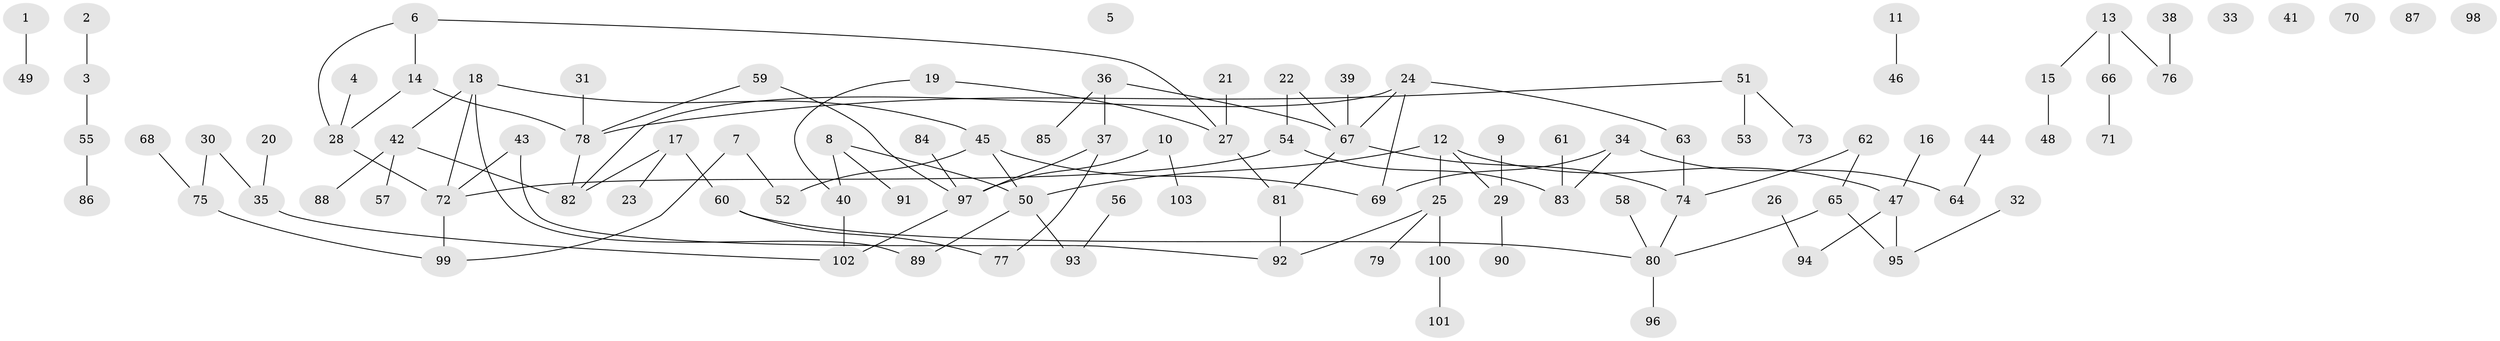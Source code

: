 // coarse degree distribution, {3: 0.13636363636363635, 9: 0.045454545454545456, 1: 0.4090909090909091, 2: 0.13636363636363635, 5: 0.09090909090909091, 7: 0.045454545454545456, 4: 0.045454545454545456, 6: 0.09090909090909091}
// Generated by graph-tools (version 1.1) at 2025/47/03/04/25 22:47:57]
// undirected, 103 vertices, 111 edges
graph export_dot {
  node [color=gray90,style=filled];
  1;
  2;
  3;
  4;
  5;
  6;
  7;
  8;
  9;
  10;
  11;
  12;
  13;
  14;
  15;
  16;
  17;
  18;
  19;
  20;
  21;
  22;
  23;
  24;
  25;
  26;
  27;
  28;
  29;
  30;
  31;
  32;
  33;
  34;
  35;
  36;
  37;
  38;
  39;
  40;
  41;
  42;
  43;
  44;
  45;
  46;
  47;
  48;
  49;
  50;
  51;
  52;
  53;
  54;
  55;
  56;
  57;
  58;
  59;
  60;
  61;
  62;
  63;
  64;
  65;
  66;
  67;
  68;
  69;
  70;
  71;
  72;
  73;
  74;
  75;
  76;
  77;
  78;
  79;
  80;
  81;
  82;
  83;
  84;
  85;
  86;
  87;
  88;
  89;
  90;
  91;
  92;
  93;
  94;
  95;
  96;
  97;
  98;
  99;
  100;
  101;
  102;
  103;
  1 -- 49;
  2 -- 3;
  3 -- 55;
  4 -- 28;
  6 -- 14;
  6 -- 27;
  6 -- 28;
  7 -- 52;
  7 -- 99;
  8 -- 40;
  8 -- 50;
  8 -- 91;
  9 -- 29;
  10 -- 97;
  10 -- 103;
  11 -- 46;
  12 -- 25;
  12 -- 29;
  12 -- 47;
  12 -- 50;
  13 -- 15;
  13 -- 66;
  13 -- 76;
  14 -- 28;
  14 -- 78;
  15 -- 48;
  16 -- 47;
  17 -- 23;
  17 -- 60;
  17 -- 82;
  18 -- 42;
  18 -- 45;
  18 -- 72;
  18 -- 89;
  19 -- 27;
  19 -- 40;
  20 -- 35;
  21 -- 27;
  22 -- 54;
  22 -- 67;
  24 -- 63;
  24 -- 67;
  24 -- 69;
  24 -- 82;
  25 -- 79;
  25 -- 92;
  25 -- 100;
  26 -- 94;
  27 -- 81;
  28 -- 72;
  29 -- 90;
  30 -- 35;
  30 -- 75;
  31 -- 78;
  32 -- 95;
  34 -- 64;
  34 -- 69;
  34 -- 83;
  35 -- 102;
  36 -- 37;
  36 -- 67;
  36 -- 85;
  37 -- 77;
  37 -- 97;
  38 -- 76;
  39 -- 67;
  40 -- 102;
  42 -- 57;
  42 -- 82;
  42 -- 88;
  43 -- 72;
  43 -- 92;
  44 -- 64;
  45 -- 50;
  45 -- 52;
  45 -- 69;
  47 -- 94;
  47 -- 95;
  50 -- 89;
  50 -- 93;
  51 -- 53;
  51 -- 73;
  51 -- 78;
  54 -- 72;
  54 -- 83;
  55 -- 86;
  56 -- 93;
  58 -- 80;
  59 -- 78;
  59 -- 97;
  60 -- 77;
  60 -- 80;
  61 -- 83;
  62 -- 65;
  62 -- 74;
  63 -- 74;
  65 -- 80;
  65 -- 95;
  66 -- 71;
  67 -- 74;
  67 -- 81;
  68 -- 75;
  72 -- 99;
  74 -- 80;
  75 -- 99;
  78 -- 82;
  80 -- 96;
  81 -- 92;
  84 -- 97;
  97 -- 102;
  100 -- 101;
}
